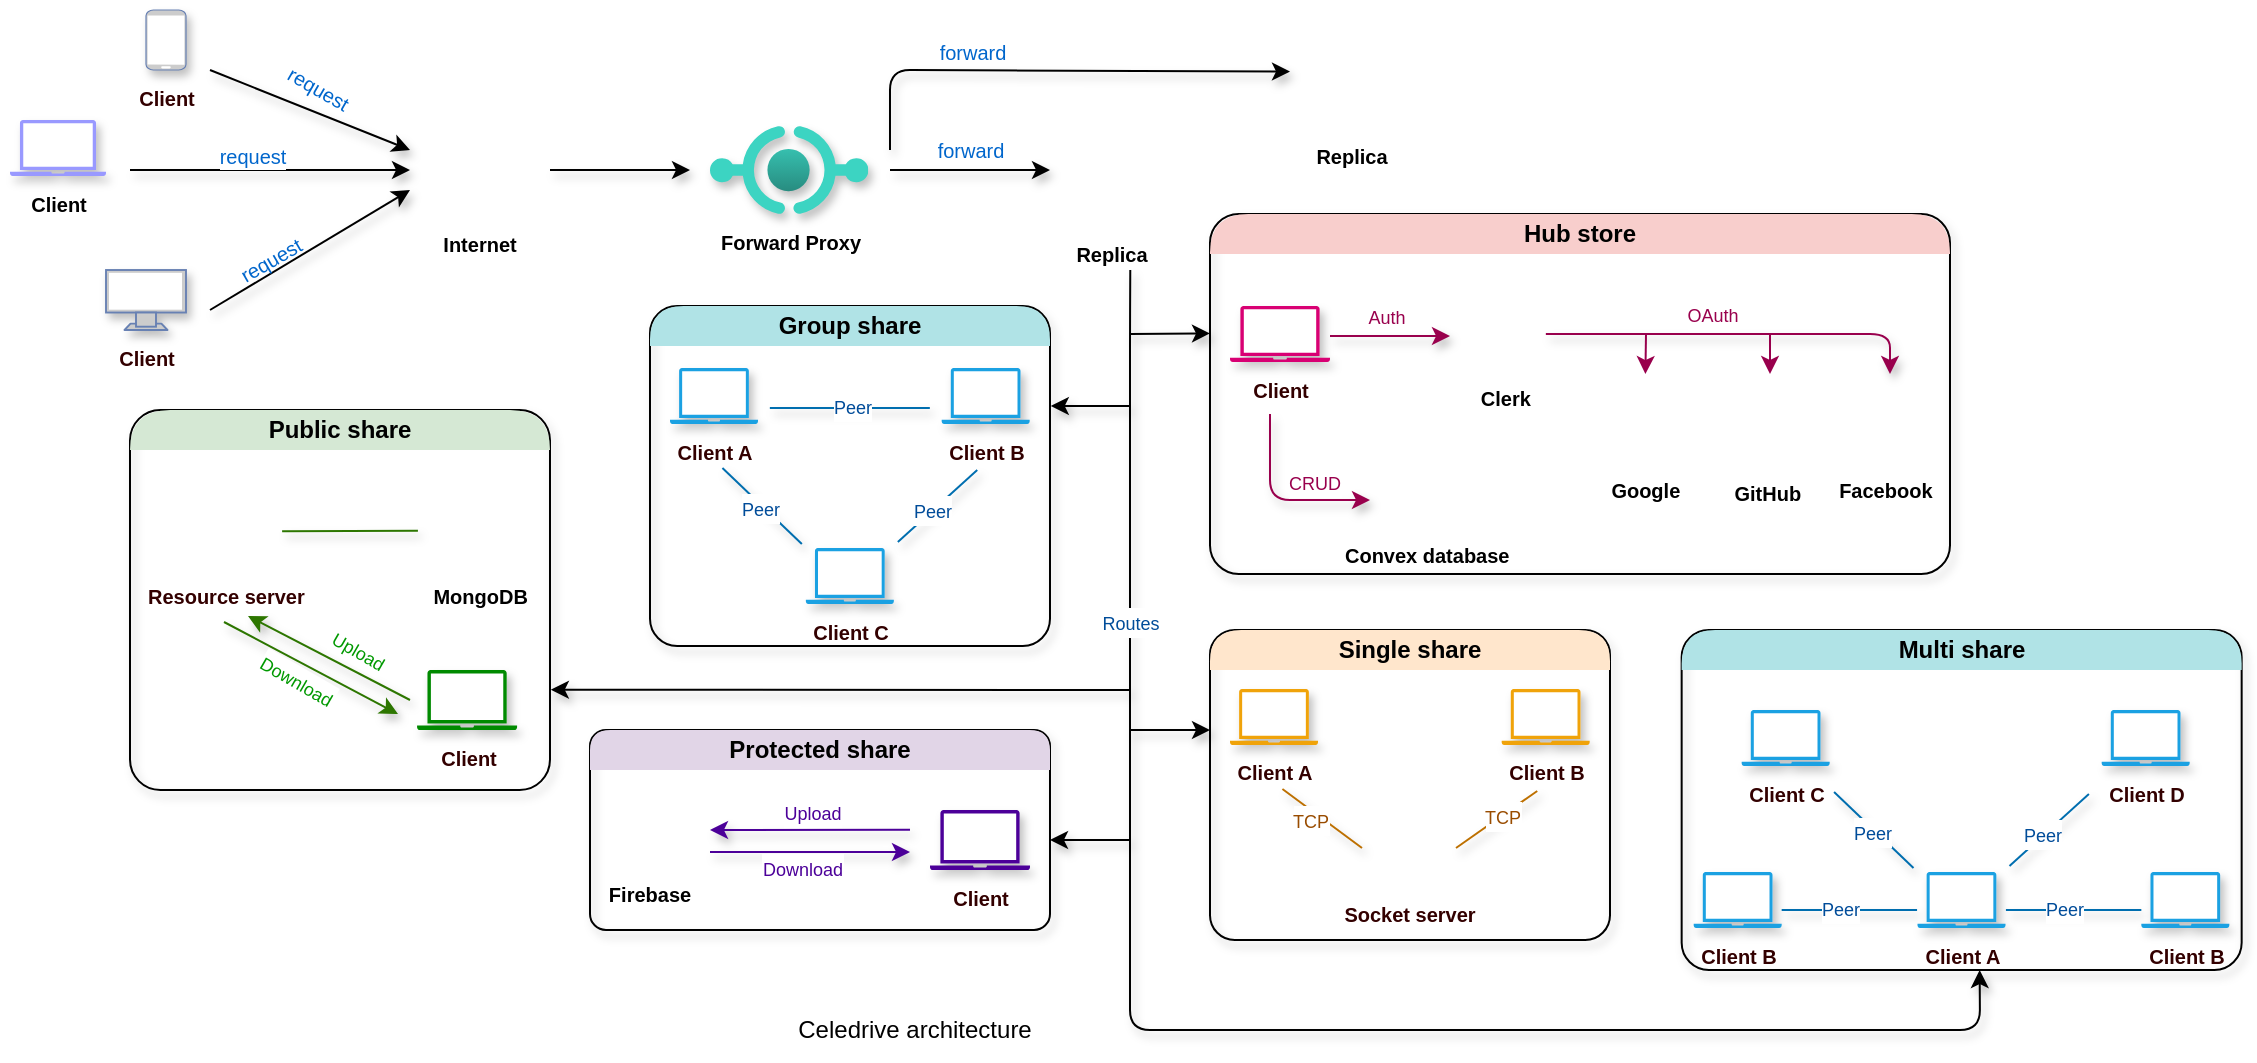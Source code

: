<mxfile version="24.5.2" type="device">
  <diagram name="Page-1" id="r55egGYTYfPF11YwZ8IX">
    <mxGraphModel dx="1426" dy="785" grid="1" gridSize="10" guides="1" tooltips="1" connect="1" arrows="1" fold="1" page="1" pageScale="1" pageWidth="850" pageHeight="1100" math="0" shadow="0">
      <root>
        <mxCell id="0" />
        <mxCell id="1" parent="0" />
        <mxCell id="8J-j7O59oHdIaS3BFxA8-6" value="&lt;font color=&quot;#330000&quot; style=&quot;font-size: 10px;&quot;&gt;&lt;b&gt;Client&lt;/b&gt;&lt;/font&gt;" style="fontColor=#0066CC;verticalAlign=top;verticalLabelPosition=bottom;labelPosition=center;align=center;html=1;outlineConnect=0;fillColor=#CCCCCC;strokeColor=#6881B3;gradientColor=none;gradientDirection=north;strokeWidth=2;shape=mxgraph.networks.monitor;shadow=1;" parent="1" vertex="1">
          <mxGeometry x="88" y="650" width="40" height="30" as="geometry" />
        </mxCell>
        <mxCell id="8J-j7O59oHdIaS3BFxA8-7" value="" style="endArrow=classic;html=1;rounded=0;shadow=1;" parent="1" edge="1">
          <mxGeometry width="50" height="50" relative="1" as="geometry">
            <mxPoint x="100" y="600" as="sourcePoint" />
            <mxPoint x="240" y="600" as="targetPoint" />
          </mxGeometry>
        </mxCell>
        <mxCell id="8J-j7O59oHdIaS3BFxA8-24" value="&lt;font color=&quot;#0066cc&quot; style=&quot;font-size: 10px;&quot;&gt;request&lt;/font&gt;" style="edgeLabel;html=1;align=center;verticalAlign=middle;resizable=0;points=[];" parent="8J-j7O59oHdIaS3BFxA8-7" vertex="1" connectable="0">
          <mxGeometry x="-0.13" y="7" relative="1" as="geometry">
            <mxPoint as="offset" />
          </mxGeometry>
        </mxCell>
        <mxCell id="8J-j7O59oHdIaS3BFxA8-8" value="&lt;font color=&quot;#330000&quot; style=&quot;font-size: 10px;&quot;&gt;&lt;b&gt;Client&lt;/b&gt;&lt;/font&gt;" style="fontColor=#0066CC;verticalAlign=top;verticalLabelPosition=bottom;labelPosition=center;align=center;html=1;outlineConnect=0;fillColor=#CCCCCC;strokeColor=#6881B3;gradientColor=none;gradientDirection=north;strokeWidth=2;shape=mxgraph.networks.mobile;shadow=1;" parent="1" vertex="1">
          <mxGeometry x="108" y="520" width="20" height="30" as="geometry" />
        </mxCell>
        <mxCell id="8J-j7O59oHdIaS3BFxA8-9" value="" style="endArrow=classic;html=1;rounded=0;shadow=1;" parent="1" edge="1">
          <mxGeometry width="50" height="50" relative="1" as="geometry">
            <mxPoint x="140" y="550" as="sourcePoint" />
            <mxPoint x="240" y="590" as="targetPoint" />
          </mxGeometry>
        </mxCell>
        <mxCell id="8J-j7O59oHdIaS3BFxA8-22" value="&lt;font color=&quot;#0066cc&quot; style=&quot;font-size: 10px;&quot;&gt;request&lt;/font&gt;" style="edgeLabel;html=1;align=center;verticalAlign=middle;resizable=0;points=[];rotation=30;" parent="8J-j7O59oHdIaS3BFxA8-9" vertex="1" connectable="0">
          <mxGeometry x="0.018" y="5" relative="1" as="geometry">
            <mxPoint x="1" y="-7" as="offset" />
          </mxGeometry>
        </mxCell>
        <mxCell id="8J-j7O59oHdIaS3BFxA8-10" value="" style="endArrow=classic;html=1;rounded=0;shadow=1;" parent="1" edge="1">
          <mxGeometry width="50" height="50" relative="1" as="geometry">
            <mxPoint x="140" y="670" as="sourcePoint" />
            <mxPoint x="240" y="610" as="targetPoint" />
          </mxGeometry>
        </mxCell>
        <mxCell id="8J-j7O59oHdIaS3BFxA8-13" value="Internet" style="shape=image;verticalLabelPosition=bottom;labelBackgroundColor=default;verticalAlign=top;aspect=fixed;imageAspect=0;image=https://www.pngkey.com/png/full/450-4500237_internet-icon-world-wide-web-logo-png.png;fontSize=10;fontStyle=1;shadow=1;" parent="1" vertex="1">
          <mxGeometry x="250" y="575" width="50" height="50" as="geometry" />
        </mxCell>
        <mxCell id="8J-j7O59oHdIaS3BFxA8-14" value="" style="endArrow=classic;html=1;rounded=0;shadow=1;" parent="1" edge="1">
          <mxGeometry width="50" height="50" relative="1" as="geometry">
            <mxPoint x="480" y="600" as="sourcePoint" />
            <mxPoint x="560" y="600" as="targetPoint" />
          </mxGeometry>
        </mxCell>
        <mxCell id="8J-j7O59oHdIaS3BFxA8-15" value="" style="endArrow=classic;html=1;rounded=1;shadow=1;entryX=0;entryY=1;entryDx=0;entryDy=0;curved=0;" parent="1" edge="1">
          <mxGeometry width="50" height="50" relative="1" as="geometry">
            <mxPoint x="480" y="590" as="sourcePoint" />
            <mxPoint x="680" y="550.76" as="targetPoint" />
            <Array as="points">
              <mxPoint x="480" y="550" />
            </Array>
          </mxGeometry>
        </mxCell>
        <mxCell id="8J-j7O59oHdIaS3BFxA8-18" value="&lt;font color=&quot;#0066cc&quot; style=&quot;font-size: 10px;&quot;&gt;forward&lt;/font&gt;" style="edgeLabel;html=1;align=center;verticalAlign=middle;resizable=0;points=[];rotation=0;" parent="8J-j7O59oHdIaS3BFxA8-15" vertex="1" connectable="0">
          <mxGeometry x="-0.078" y="-8" relative="1" as="geometry">
            <mxPoint x="-30" y="-18" as="offset" />
          </mxGeometry>
        </mxCell>
        <mxCell id="8J-j7O59oHdIaS3BFxA8-16" value="&lt;font color=&quot;#0066cc&quot; style=&quot;font-size: 10px;&quot;&gt;forward&lt;/font&gt;" style="text;html=1;align=center;verticalAlign=middle;resizable=0;points=[];autosize=1;strokeColor=none;fillColor=none;rotation=0;shadow=1;" parent="1" vertex="1">
          <mxGeometry x="490" y="575" width="60" height="30" as="geometry" />
        </mxCell>
        <mxCell id="8J-j7O59oHdIaS3BFxA8-20" value="Replica" style="shape=image;verticalLabelPosition=bottom;labelBackgroundColor=default;verticalAlign=top;aspect=fixed;imageAspect=0;image=https://img.icons8.com/water-color/100/centralized-network.png;fontSize=10;fontStyle=1;shadow=1;" parent="1" vertex="1">
          <mxGeometry x="680" y="519" width="62" height="62" as="geometry" />
        </mxCell>
        <mxCell id="8J-j7O59oHdIaS3BFxA8-23" value="&lt;font color=&quot;#0066cc&quot; style=&quot;font-size: 10px;&quot;&gt;request&lt;/font&gt;" style="text;html=1;align=center;verticalAlign=middle;resizable=0;points=[];autosize=1;strokeColor=none;fillColor=none;rotation=-30;" parent="1" vertex="1">
          <mxGeometry x="140" y="630" width="60" height="30" as="geometry" />
        </mxCell>
        <mxCell id="8J-j7O59oHdIaS3BFxA8-25" value="&lt;font style=&quot;font-size: 10px;&quot;&gt;&lt;b&gt;Forward Proxy&lt;/b&gt;&lt;/font&gt;" style="image;aspect=fixed;html=1;points=[];align=center;fontSize=12;image=img/lib/azure2/other/API_Proxy.svg;clipPath=inset(0% 0% 0% 0%);shadow=1;" parent="1" vertex="1">
          <mxGeometry x="390" y="578" width="79.2" height="44" as="geometry" />
        </mxCell>
        <mxCell id="8J-j7O59oHdIaS3BFxA8-28" value="" style="endArrow=classic;html=1;rounded=0;shadow=1;" parent="1" edge="1">
          <mxGeometry width="50" height="50" relative="1" as="geometry">
            <mxPoint x="310" y="600" as="sourcePoint" />
            <mxPoint x="380" y="600" as="targetPoint" />
          </mxGeometry>
        </mxCell>
        <mxCell id="8J-j7O59oHdIaS3BFxA8-34" value="&lt;b&gt;&lt;font style=&quot;font-size: 10px;&quot;&gt;Client&lt;/font&gt;&lt;/b&gt;" style="sketch=0;pointerEvents=1;shadow=1;dashed=0;html=1;strokeColor=#9673a6;fillColor=#9999FF;labelPosition=center;verticalLabelPosition=bottom;verticalAlign=top;align=center;outlineConnect=0;shape=mxgraph.veeam2.laptop;rounded=1;fontFamily=Helvetica;fontSize=12;" parent="1" vertex="1">
          <mxGeometry x="40" y="575" width="48" height="28.0" as="geometry" />
        </mxCell>
        <mxCell id="8J-j7O59oHdIaS3BFxA8-55" value="Replica" style="shape=image;verticalLabelPosition=bottom;labelBackgroundColor=default;verticalAlign=top;aspect=fixed;imageAspect=0;image=https://img.icons8.com/water-color/100/centralized-network.png;fontSize=10;fontStyle=1;shadow=1;" parent="1" vertex="1">
          <mxGeometry x="560" y="568" width="62" height="62" as="geometry" />
        </mxCell>
        <mxCell id="8J-j7O59oHdIaS3BFxA8-96" value="" style="group;shadow=1;" parent="1" vertex="1" connectable="0">
          <mxGeometry x="100" y="700" width="220" height="210" as="geometry" />
        </mxCell>
        <mxCell id="8J-j7O59oHdIaS3BFxA8-97" value="" style="rounded=1;whiteSpace=wrap;html=1;strokeColor=default;align=center;verticalAlign=middle;fontFamily=Helvetica;fontSize=12;fontColor=default;fillColor=none;arcSize=8;shadow=1;" parent="8J-j7O59oHdIaS3BFxA8-96" vertex="1">
          <mxGeometry y="20" width="210" height="190" as="geometry" />
        </mxCell>
        <mxCell id="8J-j7O59oHdIaS3BFxA8-98" value="Public share" style="swimlane;whiteSpace=wrap;html=1;rounded=1;dashed=1;strokeColor=none;align=center;verticalAlign=middle;fontFamily=Helvetica;fontSize=12;fillColor=#d5e8d4;arcSize=50;startSize=20;shadow=0;" parent="8J-j7O59oHdIaS3BFxA8-96" vertex="1">
          <mxGeometry y="20" width="210" height="40" as="geometry">
            <mxRectangle width="150" height="30" as="alternateBounds" />
          </mxGeometry>
        </mxCell>
        <mxCell id="8J-j7O59oHdIaS3BFxA8-100" value="Resource server" style="shape=image;verticalLabelPosition=bottom;labelBackgroundColor=default;verticalAlign=top;aspect=fixed;imageAspect=0;image=https://cdn.freebiesupply.com/logos/large/2x/nodejs-icon-logo-png-transparent.png;shadow=1;fontStyle=1;fontSize=10;fontColor=#330000;" parent="8J-j7O59oHdIaS3BFxA8-96" vertex="1">
          <mxGeometry x="29.998" y="60.96" width="36.375" height="40.042" as="geometry" />
        </mxCell>
        <mxCell id="8J-j7O59oHdIaS3BFxA8-120" value="MongoDB" style="shape=image;verticalLabelPosition=bottom;labelBackgroundColor=default;verticalAlign=top;aspect=fixed;imageAspect=0;image=https://logicabeans.com/wp-content/uploads/2022/08/MongoDB.png;shadow=1;fontStyle=1;fontSize=10;" parent="8J-j7O59oHdIaS3BFxA8-96" vertex="1">
          <mxGeometry x="157.08" y="60.48" width="36.46" height="40.52" as="geometry" />
        </mxCell>
        <mxCell id="8J-j7O59oHdIaS3BFxA8-102" value="" style="endArrow=none;html=1;rounded=0;fontFamily=Helvetica;fontSize=12;fontColor=default;fillColor=#60a917;strokeColor=#2D7600;shadow=1;startArrow=classic;startFill=1;" parent="8J-j7O59oHdIaS3BFxA8-96" edge="1">
          <mxGeometry width="50" height="50" relative="1" as="geometry">
            <mxPoint x="134" y="172" as="sourcePoint" />
            <mxPoint x="47" y="126" as="targetPoint" />
          </mxGeometry>
        </mxCell>
        <mxCell id="8J-j7O59oHdIaS3BFxA8-103" value="&lt;font color=&quot;#009900&quot; style=&quot;font-size: 9px;&quot;&gt;Download&lt;/font&gt;" style="edgeLabel;html=1;align=center;verticalAlign=middle;resizable=0;points=[];rounded=1;dashed=1;strokeColor=default;fontFamily=Helvetica;fontSize=12;fontColor=default;fillColor=none;rotation=30;" parent="8J-j7O59oHdIaS3BFxA8-102" vertex="1" connectable="0">
          <mxGeometry x="0.123" relative="1" as="geometry">
            <mxPoint x="-2" y="9" as="offset" />
          </mxGeometry>
        </mxCell>
        <mxCell id="8J-j7O59oHdIaS3BFxA8-101" value="&lt;font color=&quot;#330000&quot; style=&quot;font-size: 10px;&quot;&gt;&lt;b&gt;Client&lt;/b&gt;&lt;/font&gt;" style="sketch=0;pointerEvents=1;shadow=1;html=1;strokeColor=#005700;fillColor=#008a00;labelPosition=center;verticalLabelPosition=bottom;verticalAlign=top;align=center;outlineConnect=0;shape=mxgraph.veeam2.laptop;rounded=1;fontFamily=Helvetica;fontSize=12;fontColor=#ffffff;" parent="8J-j7O59oHdIaS3BFxA8-96" vertex="1">
          <mxGeometry x="143.54" y="150" width="50" height="30" as="geometry" />
        </mxCell>
        <mxCell id="8J-j7O59oHdIaS3BFxA8-123" value="" style="endArrow=classic;html=1;rounded=0;fontFamily=Helvetica;fontSize=12;fontColor=default;fillColor=#60a917;strokeColor=#2D7600;shadow=1;endFill=1;" parent="8J-j7O59oHdIaS3BFxA8-96" edge="1">
          <mxGeometry width="50" height="50" relative="1" as="geometry">
            <mxPoint x="140" y="165" as="sourcePoint" />
            <mxPoint x="59" y="123" as="targetPoint" />
          </mxGeometry>
        </mxCell>
        <mxCell id="8J-j7O59oHdIaS3BFxA8-125" value="&lt;font style=&quot;font-size: 9px;&quot; color=&quot;#009900&quot;&gt;Upload&lt;/font&gt;" style="edgeLabel;html=1;align=center;verticalAlign=middle;resizable=0;points=[];rounded=1;dashed=1;strokeColor=default;fontFamily=Helvetica;fontSize=12;fontColor=default;fillColor=none;rotation=30;" parent="8J-j7O59oHdIaS3BFxA8-123" vertex="1" connectable="0">
          <mxGeometry x="0.119" y="-5" relative="1" as="geometry">
            <mxPoint x="17" y="3" as="offset" />
          </mxGeometry>
        </mxCell>
        <mxCell id="8J-j7O59oHdIaS3BFxA8-104" value="" style="endArrow=none;html=1;rounded=0;fontFamily=Helvetica;fontSize=12;fontColor=default;fillColor=#60a917;strokeColor=#2D7600;shadow=1;" parent="8J-j7O59oHdIaS3BFxA8-96" edge="1">
          <mxGeometry width="50" height="50" relative="1" as="geometry">
            <mxPoint x="76.05" y="80.6" as="sourcePoint" />
            <mxPoint x="143.96" y="80.32" as="targetPoint" />
            <Array as="points" />
          </mxGeometry>
        </mxCell>
        <mxCell id="8J-j7O59oHdIaS3BFxA8-87" value="" style="rounded=1;whiteSpace=wrap;html=1;strokeColor=default;align=center;verticalAlign=middle;fontFamily=Helvetica;fontSize=12;fontColor=default;fillColor=none;arcSize=8;shadow=1;" parent="1" vertex="1">
          <mxGeometry x="640" y="622" width="370" height="180" as="geometry" />
        </mxCell>
        <mxCell id="8J-j7O59oHdIaS3BFxA8-88" value="Hub store" style="swimlane;whiteSpace=wrap;html=1;rounded=1;dashed=1;strokeColor=none;align=center;verticalAlign=middle;fontFamily=Helvetica;fontSize=12;fillColor=#f8cecc;arcSize=32;startSize=20;shadow=0;" parent="1" vertex="1">
          <mxGeometry x="640" y="622" width="370" height="40" as="geometry">
            <mxRectangle width="150" height="30" as="alternateBounds" />
          </mxGeometry>
        </mxCell>
        <mxCell id="8J-j7O59oHdIaS3BFxA8-89" value="&lt;font color=&quot;#330000&quot; style=&quot;font-size: 10px;&quot;&gt;&lt;b&gt;Client&lt;/b&gt;&lt;/font&gt;" style="sketch=0;pointerEvents=1;shadow=1;dashed=0;html=1;strokeColor=#A50040;fillColor=#d80073;labelPosition=center;verticalLabelPosition=bottom;verticalAlign=top;align=center;outlineConnect=0;shape=mxgraph.veeam2.laptop;rounded=1;fontFamily=Helvetica;fontSize=12;fontColor=#ffffff;" parent="1" vertex="1">
          <mxGeometry x="650" y="668" width="50" height="28" as="geometry" />
        </mxCell>
        <mxCell id="8J-j7O59oHdIaS3BFxA8-48" value="" style="rounded=1;whiteSpace=wrap;html=1;strokeColor=default;align=center;verticalAlign=middle;fontFamily=Helvetica;fontSize=12;fontColor=default;fillColor=none;arcSize=8;shadow=1;" parent="1" vertex="1">
          <mxGeometry x="360" y="668" width="200" height="170" as="geometry" />
        </mxCell>
        <mxCell id="8J-j7O59oHdIaS3BFxA8-49" value="Group share" style="swimlane;whiteSpace=wrap;html=1;rounded=1;dashed=1;strokeColor=none;align=center;verticalAlign=middle;fontFamily=Helvetica;fontSize=12;fillColor=#b0e3e6;arcSize=28;startSize=20;shadow=0;" parent="1" vertex="1">
          <mxGeometry x="360" y="668" width="200" height="40" as="geometry" />
        </mxCell>
        <mxCell id="8J-j7O59oHdIaS3BFxA8-50" value="&lt;font color=&quot;#330000&quot; style=&quot;font-size: 10px;&quot;&gt;&lt;b&gt;Client A&lt;/b&gt;&lt;/font&gt;" style="sketch=0;pointerEvents=1;shadow=1;dashed=0;html=1;strokeColor=#006EAF;fillColor=#1ba1e2;labelPosition=center;verticalLabelPosition=bottom;verticalAlign=top;align=center;outlineConnect=0;shape=mxgraph.veeam2.laptop;rounded=1;fontFamily=Helvetica;fontSize=12;fontColor=#ffffff;" parent="1" vertex="1">
          <mxGeometry x="370" y="699" width="44" height="28.0" as="geometry" />
        </mxCell>
        <mxCell id="8J-j7O59oHdIaS3BFxA8-52" value="&lt;font color=&quot;#330000&quot; style=&quot;font-size: 10px;&quot;&gt;&lt;b style=&quot;&quot;&gt;Client B&lt;/b&gt;&lt;/font&gt;" style="sketch=0;pointerEvents=1;shadow=1;html=1;strokeColor=#006EAF;fillColor=#1ba1e2;labelPosition=center;verticalLabelPosition=bottom;verticalAlign=top;align=center;outlineConnect=0;shape=mxgraph.veeam2.laptop;rounded=1;fontFamily=Helvetica;fontSize=12;fontColor=#ffffff;" parent="1" vertex="1">
          <mxGeometry x="505.833" y="699" width="44" height="28.0" as="geometry" />
        </mxCell>
        <mxCell id="8J-j7O59oHdIaS3BFxA8-53" value="" style="endArrow=none;html=1;rounded=0;fontFamily=Helvetica;fontSize=12;fontColor=default;fillColor=#1ba1e2;strokeColor=#006EAF;shadow=1;" parent="1" edge="1">
          <mxGeometry width="50" height="50" relative="1" as="geometry">
            <mxPoint x="483.92" y="786" as="sourcePoint" />
            <mxPoint x="523.627" y="750" as="targetPoint" />
          </mxGeometry>
        </mxCell>
        <mxCell id="8J-j7O59oHdIaS3BFxA8-68" value="&lt;font color=&quot;#004c99&quot; style=&quot;font-size: 9px;&quot;&gt;Peer&lt;/font&gt;" style="edgeLabel;html=1;align=center;verticalAlign=middle;resizable=0;points=[];rounded=1;dashed=1;strokeColor=default;fontFamily=Helvetica;fontSize=12;fontColor=default;fillColor=none;" parent="8J-j7O59oHdIaS3BFxA8-53" vertex="1" connectable="0">
          <mxGeometry x="-0.137" y="1" relative="1" as="geometry">
            <mxPoint as="offset" />
          </mxGeometry>
        </mxCell>
        <mxCell id="8J-j7O59oHdIaS3BFxA8-54" value="" style="endArrow=none;html=1;rounded=0;fontFamily=Helvetica;fontSize=12;fontColor=default;fillColor=#1ba1e2;strokeColor=#006EAF;shadow=1;" parent="1" edge="1">
          <mxGeometry width="50" height="50" relative="1" as="geometry">
            <mxPoint x="435.92" y="787" as="sourcePoint" />
            <mxPoint x="396.21" y="749" as="targetPoint" />
          </mxGeometry>
        </mxCell>
        <mxCell id="8J-j7O59oHdIaS3BFxA8-67" value="&lt;font color=&quot;#004c99&quot; style=&quot;font-size: 9px;&quot;&gt;Peer&lt;/font&gt;" style="edgeLabel;html=1;align=center;verticalAlign=middle;resizable=0;points=[];rounded=1;dashed=1;strokeColor=default;fontFamily=Helvetica;fontSize=12;fontColor=default;fillColor=none;" parent="8J-j7O59oHdIaS3BFxA8-54" vertex="1" connectable="0">
          <mxGeometry x="0.023" y="1" relative="1" as="geometry">
            <mxPoint as="offset" />
          </mxGeometry>
        </mxCell>
        <mxCell id="8J-j7O59oHdIaS3BFxA8-61" value="&lt;font color=&quot;#330000&quot; style=&quot;font-size: 10px;&quot;&gt;&lt;b&gt;Client C&lt;/b&gt;&lt;/font&gt;" style="sketch=0;pointerEvents=1;shadow=1;dashed=0;html=1;strokeColor=#006EAF;fillColor=#1ba1e2;labelPosition=center;verticalLabelPosition=bottom;verticalAlign=top;align=center;outlineConnect=0;shape=mxgraph.veeam2.laptop;rounded=1;fontFamily=Helvetica;fontSize=12;fontColor=#ffffff;" parent="1" vertex="1">
          <mxGeometry x="437.92" y="789" width="44" height="28.0" as="geometry" />
        </mxCell>
        <mxCell id="8J-j7O59oHdIaS3BFxA8-62" value="" style="endArrow=none;html=1;rounded=0;fontFamily=Helvetica;fontSize=12;fontColor=default;fillColor=#1ba1e2;strokeColor=#006EAF;shadow=1;" parent="1" edge="1">
          <mxGeometry width="50" height="50" relative="1" as="geometry">
            <mxPoint x="499.92" y="719" as="sourcePoint" />
            <mxPoint x="419.92" y="719" as="targetPoint" />
          </mxGeometry>
        </mxCell>
        <mxCell id="8J-j7O59oHdIaS3BFxA8-69" value="" style="edgeLabel;html=1;align=center;verticalAlign=middle;resizable=0;points=[];rounded=1;dashed=1;strokeColor=default;fontFamily=Helvetica;fontSize=12;fontColor=default;fillColor=none;" parent="8J-j7O59oHdIaS3BFxA8-62" vertex="1" connectable="0">
          <mxGeometry x="-0.011" y="-1" relative="1" as="geometry">
            <mxPoint as="offset" />
          </mxGeometry>
        </mxCell>
        <mxCell id="8J-j7O59oHdIaS3BFxA8-70" value="&lt;font color=&quot;#004c99&quot; style=&quot;font-size: 9px;&quot;&gt;Peer&lt;/font&gt;" style="edgeLabel;html=1;align=center;verticalAlign=middle;resizable=0;points=[];rounded=1;dashed=1;strokeColor=default;fontFamily=Helvetica;fontSize=12;fontColor=default;fillColor=none;" parent="8J-j7O59oHdIaS3BFxA8-62" vertex="1" connectable="0">
          <mxGeometry x="-0.063" y="-1" relative="1" as="geometry">
            <mxPoint x="-2" as="offset" />
          </mxGeometry>
        </mxCell>
        <mxCell id="8J-j7O59oHdIaS3BFxA8-165" value="" style="edgeLabel;html=1;align=center;verticalAlign=middle;resizable=0;points=[];rounded=1;dashed=1;strokeColor=default;fontFamily=Helvetica;fontSize=12;fontColor=default;fillColor=none;" parent="8J-j7O59oHdIaS3BFxA8-62" vertex="1" connectable="0">
          <mxGeometry x="0.055" y="-1" relative="1" as="geometry">
            <mxPoint as="offset" />
          </mxGeometry>
        </mxCell>
        <mxCell id="8J-j7O59oHdIaS3BFxA8-139" value="" style="endArrow=classic;html=1;rounded=1;fontFamily=Helvetica;fontSize=12;fontColor=default;curved=0;shadow=1;entryX=0.5;entryY=1;entryDx=0;entryDy=0;" parent="1" edge="1">
          <mxGeometry width="50" height="50" relative="1" as="geometry">
            <mxPoint x="600.14" y="650" as="sourcePoint" />
            <mxPoint x="1024.83" y="1000" as="targetPoint" />
            <Array as="points">
              <mxPoint x="600" y="680" />
              <mxPoint x="600" y="1030" />
              <mxPoint x="1025" y="1030" />
            </Array>
          </mxGeometry>
        </mxCell>
        <mxCell id="8J-j7O59oHdIaS3BFxA8-142" value="&lt;font color=&quot;#004c99&quot; style=&quot;font-size: 9px;&quot;&gt;Routes&lt;/font&gt;" style="edgeLabel;html=1;align=center;verticalAlign=middle;resizable=0;points=[];rounded=1;dashed=1;strokeColor=default;fontFamily=Helvetica;fontSize=12;fontColor=default;fillColor=none;" parent="8J-j7O59oHdIaS3BFxA8-139" vertex="1" connectable="0">
          <mxGeometry x="-0.202" y="-5" relative="1" as="geometry">
            <mxPoint x="5" y="-157" as="offset" />
          </mxGeometry>
        </mxCell>
        <mxCell id="8J-j7O59oHdIaS3BFxA8-127" value="" style="rounded=1;whiteSpace=wrap;html=1;strokeColor=default;align=center;verticalAlign=middle;fontFamily=Helvetica;fontSize=12;fontColor=default;fillColor=none;arcSize=8;shadow=1;" parent="1" vertex="1">
          <mxGeometry x="330" y="880" width="230" height="100" as="geometry" />
        </mxCell>
        <mxCell id="8J-j7O59oHdIaS3BFxA8-128" value="Protected share" style="swimlane;whiteSpace=wrap;html=1;rounded=1;dashed=1;strokeColor=none;align=center;verticalAlign=middle;fontFamily=Helvetica;fontSize=12;fillColor=#e1d5e7;arcSize=17;startSize=20;shadow=0;" parent="1" vertex="1">
          <mxGeometry x="330" y="880" width="230" height="40" as="geometry">
            <mxRectangle width="150" height="30" as="alternateBounds" />
          </mxGeometry>
        </mxCell>
        <mxCell id="8J-j7O59oHdIaS3BFxA8-131" value="" style="endArrow=classic;html=1;rounded=0;fontFamily=Helvetica;fontSize=12;fontColor=default;fillColor=#60a917;strokeColor=#4C0099;shadow=1;startArrow=none;startFill=0;endFill=1;" parent="1" edge="1">
          <mxGeometry width="50" height="50" relative="1" as="geometry">
            <mxPoint x="490" y="929.82" as="sourcePoint" />
            <mxPoint x="390" y="930" as="targetPoint" />
          </mxGeometry>
        </mxCell>
        <mxCell id="8J-j7O59oHdIaS3BFxA8-132" value="&lt;font color=&quot;#4c0099&quot; style=&quot;font-size: 9px;&quot;&gt;Upload&lt;/font&gt;" style="edgeLabel;html=1;align=center;verticalAlign=middle;resizable=0;points=[];rounded=1;dashed=1;strokeColor=default;fontFamily=Helvetica;fontSize=12;fontColor=default;fillColor=none;rotation=0;" parent="8J-j7O59oHdIaS3BFxA8-131" vertex="1" connectable="0">
          <mxGeometry x="0.123" relative="1" as="geometry">
            <mxPoint x="7" y="-9" as="offset" />
          </mxGeometry>
        </mxCell>
        <mxCell id="8J-j7O59oHdIaS3BFxA8-134" value="" style="endArrow=none;html=1;rounded=0;fontFamily=Helvetica;fontSize=12;fontColor=default;fillColor=#60a917;strokeColor=#4C0099;shadow=1;endFill=0;startArrow=classic;startFill=1;" parent="1" edge="1">
          <mxGeometry width="50" height="50" relative="1" as="geometry">
            <mxPoint x="490" y="941" as="sourcePoint" />
            <mxPoint x="390" y="941" as="targetPoint" />
          </mxGeometry>
        </mxCell>
        <mxCell id="8J-j7O59oHdIaS3BFxA8-135" value="&lt;font color=&quot;#4c0099&quot; style=&quot;font-size: 9px;&quot;&gt;Download&lt;/font&gt;" style="edgeLabel;html=1;align=center;verticalAlign=middle;resizable=0;points=[];rounded=1;dashed=1;strokeColor=default;fontFamily=Helvetica;fontSize=12;fontColor=default;fillColor=none;rotation=0;" parent="8J-j7O59oHdIaS3BFxA8-134" vertex="1" connectable="0">
          <mxGeometry x="0.119" y="-5" relative="1" as="geometry">
            <mxPoint x="2" y="13" as="offset" />
          </mxGeometry>
        </mxCell>
        <mxCell id="8J-j7O59oHdIaS3BFxA8-138" value="Firebase" style="shape=image;verticalLabelPosition=bottom;labelBackgroundColor=default;verticalAlign=top;aspect=fixed;imageAspect=0;image=https://assets-global.website-files.com/631ec5866e474e5b101f6a41/6596996b5c4dca1a76a21e8a_Firebase.png;fontStyle=1;fontSize=10;shadow=1;" parent="1" vertex="1">
          <mxGeometry x="340" y="910" width="40" height="40" as="geometry" />
        </mxCell>
        <mxCell id="8J-j7O59oHdIaS3BFxA8-130" value="&lt;font color=&quot;#330000&quot; style=&quot;font-size: 10px;&quot;&gt;&lt;b&gt;Client&lt;/b&gt;&lt;/font&gt;" style="sketch=0;pointerEvents=1;shadow=1;html=1;strokeColor=none;fillColor=#4C0099;labelPosition=center;verticalLabelPosition=bottom;verticalAlign=top;align=center;outlineConnect=0;shape=mxgraph.veeam2.laptop;rounded=1;fontFamily=Helvetica;fontSize=12;fontColor=#ffffff;" parent="1" vertex="1">
          <mxGeometry x="500" y="920" width="50" height="30" as="geometry" />
        </mxCell>
        <mxCell id="8J-j7O59oHdIaS3BFxA8-141" value="" style="endArrow=classic;html=1;rounded=0;fontFamily=Helvetica;fontSize=12;fontColor=default;shadow=1;entryX=1.002;entryY=0.736;entryDx=0;entryDy=0;entryPerimeter=0;" parent="1" target="8J-j7O59oHdIaS3BFxA8-97" edge="1">
          <mxGeometry width="50" height="50" relative="1" as="geometry">
            <mxPoint x="600" y="860" as="sourcePoint" />
            <mxPoint x="279" y="860" as="targetPoint" />
          </mxGeometry>
        </mxCell>
        <mxCell id="8J-j7O59oHdIaS3BFxA8-33" value="" style="rounded=1;whiteSpace=wrap;html=1;strokeColor=default;align=center;verticalAlign=middle;fontFamily=Helvetica;fontSize=12;fontColor=default;fillColor=none;arcSize=8;shadow=1;" parent="1" vertex="1">
          <mxGeometry x="640" y="830" width="200" height="155" as="geometry" />
        </mxCell>
        <mxCell id="8J-j7O59oHdIaS3BFxA8-43" value="Single share" style="swimlane;whiteSpace=wrap;html=1;rounded=1;dashed=1;strokeColor=none;align=center;verticalAlign=middle;fontFamily=Helvetica;fontSize=12;fillColor=#ffe6cc;arcSize=26;startSize=20;shadow=0;" parent="1" vertex="1">
          <mxGeometry x="640" y="830" width="200" height="40" as="geometry">
            <mxRectangle width="150" height="30" as="alternateBounds" />
          </mxGeometry>
        </mxCell>
        <mxCell id="8J-j7O59oHdIaS3BFxA8-40" value="&lt;font color=&quot;#330000&quot; style=&quot;font-size: 10px;&quot;&gt;&lt;b&gt;Client A&lt;/b&gt;&lt;/font&gt;" style="sketch=0;pointerEvents=1;shadow=1;dashed=0;html=1;strokeColor=#BD7000;fillColor=#f0a30a;labelPosition=center;verticalLabelPosition=bottom;verticalAlign=top;align=center;outlineConnect=0;shape=mxgraph.veeam2.laptop;rounded=1;fontFamily=Helvetica;fontSize=12;fontColor=#000000;" parent="1" vertex="1">
          <mxGeometry x="650" y="859.48" width="44" height="28.0" as="geometry" />
        </mxCell>
        <mxCell id="8J-j7O59oHdIaS3BFxA8-42" value="Socket server" style="shape=image;verticalLabelPosition=bottom;labelBackgroundColor=default;verticalAlign=top;aspect=fixed;imageAspect=0;image=https://cdn.freebiesupply.com/logos/large/2x/nodejs-icon-logo-png-transparent.png;shadow=1;fontStyle=1;fontSize=10;fontColor=#330000;imageBackground=none;" parent="1" vertex="1">
          <mxGeometry x="721.808" y="920" width="36.375" height="40.042" as="geometry" />
        </mxCell>
        <mxCell id="8J-j7O59oHdIaS3BFxA8-39" value="&lt;font color=&quot;#330000&quot; style=&quot;font-size: 10px;&quot;&gt;&lt;b&gt;Client B&lt;/b&gt;&lt;/font&gt;" style="sketch=0;pointerEvents=1;shadow=1;html=1;strokeColor=#BD7000;fillColor=#f0a30a;labelPosition=center;verticalLabelPosition=bottom;verticalAlign=top;align=center;outlineConnect=0;shape=mxgraph.veeam2.laptop;rounded=1;fontFamily=Helvetica;fontSize=12;fontColor=#000000;" parent="1" vertex="1">
          <mxGeometry x="785.833" y="859.48" width="44" height="28.0" as="geometry" />
        </mxCell>
        <mxCell id="8J-j7O59oHdIaS3BFxA8-45" value="" style="endArrow=none;html=1;rounded=0;fontFamily=Helvetica;fontSize=12;fontColor=default;fillColor=#f0a30a;strokeColor=#BD7000;shadow=1;" parent="1" edge="1">
          <mxGeometry width="50" height="50" relative="1" as="geometry">
            <mxPoint x="763" y="939" as="sourcePoint" />
            <mxPoint x="803.627" y="910.48" as="targetPoint" />
          </mxGeometry>
        </mxCell>
        <mxCell id="8J-j7O59oHdIaS3BFxA8-63" value="&lt;font color=&quot;#994c00&quot; style=&quot;font-size: 9px;&quot;&gt;TCP&lt;/font&gt;" style="edgeLabel;html=1;align=center;verticalAlign=middle;resizable=0;points=[];rounded=1;dashed=1;strokeColor=default;fontFamily=Helvetica;fontSize=12;fontColor=default;fillColor=none;" parent="8J-j7O59oHdIaS3BFxA8-45" vertex="1" connectable="0">
          <mxGeometry x="0.123" relative="1" as="geometry">
            <mxPoint as="offset" />
          </mxGeometry>
        </mxCell>
        <mxCell id="8J-j7O59oHdIaS3BFxA8-46" value="" style="endArrow=none;html=1;rounded=0;fontFamily=Helvetica;fontSize=12;fontColor=default;fillColor=#f0a30a;strokeColor=#BD7000;shadow=1;" parent="1" edge="1">
          <mxGeometry width="50" height="50" relative="1" as="geometry">
            <mxPoint x="716" y="939" as="sourcePoint" />
            <mxPoint x="676.21" y="909.48" as="targetPoint" />
          </mxGeometry>
        </mxCell>
        <mxCell id="8J-j7O59oHdIaS3BFxA8-66" value="&lt;font color=&quot;#994c00&quot; style=&quot;font-size: 9px;&quot;&gt;TCP&lt;/font&gt;" style="edgeLabel;html=1;align=center;verticalAlign=middle;resizable=0;points=[];rounded=1;dashed=1;strokeColor=default;fontFamily=Helvetica;fontSize=12;fontColor=default;fillColor=none;" parent="8J-j7O59oHdIaS3BFxA8-46" vertex="1" connectable="0">
          <mxGeometry x="-0.115" y="-1" relative="1" as="geometry">
            <mxPoint x="-9" as="offset" />
          </mxGeometry>
        </mxCell>
        <mxCell id="8J-j7O59oHdIaS3BFxA8-144" value="Convex database" style="shape=image;verticalLabelPosition=bottom;labelBackgroundColor=default;verticalAlign=top;aspect=fixed;imageAspect=0;image=https://cdn.sanity.io/images/o0o2tn5x/production/285d09c87a0afb46b81044a49932f14539eb4778-400x400.png;fontStyle=1;fontSize=10;shadow=1;" parent="1" vertex="1">
          <mxGeometry x="729.32" y="742" width="38.6" height="38.6" as="geometry" />
        </mxCell>
        <mxCell id="8J-j7O59oHdIaS3BFxA8-149" value="" style="endArrow=classic;html=1;rounded=1;fontFamily=Helvetica;fontSize=12;fontColor=default;strokeColor=#99004D;curved=0;shadow=1;" parent="1" edge="1">
          <mxGeometry width="50" height="50" relative="1" as="geometry">
            <mxPoint x="700" y="683" as="sourcePoint" />
            <mxPoint x="760" y="683" as="targetPoint" />
            <Array as="points">
              <mxPoint x="700.11" y="683" />
            </Array>
          </mxGeometry>
        </mxCell>
        <mxCell id="8J-j7O59oHdIaS3BFxA8-150" value="&lt;font color=&quot;#99004d&quot; style=&quot;font-size: 9px;&quot;&gt;Auth&lt;/font&gt;" style="edgeLabel;html=1;align=center;verticalAlign=middle;resizable=0;points=[];rounded=1;dashed=1;strokeColor=default;fontFamily=Helvetica;fontSize=12;fontColor=default;fillColor=none;" parent="8J-j7O59oHdIaS3BFxA8-149" vertex="1" connectable="0">
          <mxGeometry x="-0.263" relative="1" as="geometry">
            <mxPoint x="6" y="-10" as="offset" />
          </mxGeometry>
        </mxCell>
        <mxCell id="8J-j7O59oHdIaS3BFxA8-151" value="Clerk" style="shape=image;verticalLabelPosition=bottom;labelBackgroundColor=default;verticalAlign=top;aspect=fixed;imageAspect=0;image=https://cdn.sanity.io/images/o0o2tn5x/production/2399b991025c365aafaa6fca85d91deac801e654-1046x1046.png;shadow=1;fontStyle=1;fontSize=10;" parent="1" vertex="1">
          <mxGeometry x="767.92" y="662" width="40" height="40" as="geometry" />
        </mxCell>
        <mxCell id="8J-j7O59oHdIaS3BFxA8-152" value="" style="endArrow=classic;html=1;rounded=1;fontFamily=Helvetica;fontSize=12;fontColor=default;strokeColor=#99004D;curved=0;shadow=1;" parent="1" edge="1">
          <mxGeometry width="50" height="50" relative="1" as="geometry">
            <mxPoint x="670" y="722" as="sourcePoint" />
            <mxPoint x="720" y="765" as="targetPoint" />
            <Array as="points">
              <mxPoint x="670" y="765" />
            </Array>
          </mxGeometry>
        </mxCell>
        <mxCell id="8J-j7O59oHdIaS3BFxA8-153" value="&lt;font color=&quot;#99004d&quot; style=&quot;font-size: 9px;&quot;&gt;CRUD&lt;/font&gt;" style="edgeLabel;html=1;align=center;verticalAlign=middle;resizable=0;points=[];rounded=1;dashed=1;strokeColor=default;fontFamily=Helvetica;fontSize=12;fontColor=default;fillColor=none;" parent="8J-j7O59oHdIaS3BFxA8-152" vertex="1" connectable="0">
          <mxGeometry x="0.393" y="-1" relative="1" as="geometry">
            <mxPoint y="-10" as="offset" />
          </mxGeometry>
        </mxCell>
        <mxCell id="8J-j7O59oHdIaS3BFxA8-154" value="" style="endArrow=classic;html=1;rounded=1;fontFamily=Helvetica;fontSize=12;fontColor=default;curved=0;strokeColor=#99004D;shadow=1;" parent="1" edge="1">
          <mxGeometry width="50" height="50" relative="1" as="geometry">
            <mxPoint x="807.92" y="682" as="sourcePoint" />
            <mxPoint x="980" y="702" as="targetPoint" />
            <Array as="points">
              <mxPoint x="980" y="682" />
            </Array>
          </mxGeometry>
        </mxCell>
        <mxCell id="8J-j7O59oHdIaS3BFxA8-155" value="&lt;font color=&quot;#99004d&quot; style=&quot;font-size: 9px;&quot;&gt;OAuth&lt;/font&gt;" style="edgeLabel;html=1;align=center;verticalAlign=middle;resizable=0;points=[];rounded=1;dashed=1;strokeColor=default;fontFamily=Helvetica;fontSize=12;fontColor=default;fillColor=none;" parent="8J-j7O59oHdIaS3BFxA8-154" vertex="1" connectable="0">
          <mxGeometry x="-0.174" relative="1" as="geometry">
            <mxPoint x="3" y="-10" as="offset" />
          </mxGeometry>
        </mxCell>
        <mxCell id="8J-j7O59oHdIaS3BFxA8-156" value="GitHub" style="shape=image;verticalLabelPosition=bottom;labelBackgroundColor=default;verticalAlign=top;aspect=fixed;imageAspect=0;image=https://pngimg.com/uploads/github/github_PNG40.png;clipPath=inset(5.33% 11.33% 13.33% 5.67%);shadow=1;fontSize=10;fontStyle=1" parent="1" vertex="1">
          <mxGeometry x="900" y="712.21" width="37.84" height="37.08" as="geometry" />
        </mxCell>
        <mxCell id="8J-j7O59oHdIaS3BFxA8-157" value="Google" style="shape=image;verticalLabelPosition=bottom;labelBackgroundColor=default;verticalAlign=top;aspect=fixed;imageAspect=0;image=https://static-00.iconduck.com/assets.00/google-icon-2048x2048-czn3g8x8.png;shadow=1;fontStyle=1;fontSize=10;" parent="1" vertex="1">
          <mxGeometry x="840" y="712" width="35.83" height="35.83" as="geometry" />
        </mxCell>
        <mxCell id="8J-j7O59oHdIaS3BFxA8-158" value="Facebook" style="shape=image;verticalLabelPosition=bottom;labelBackgroundColor=default;verticalAlign=top;aspect=fixed;imageAspect=0;image=https://1.bp.blogspot.com/-S8HTBQqmfcs/XN0ACIRD9PI/AAAAAAAAAlo/FLhccuLdMfIFLhocRjWqsr9cVGdTN_8sgCPcBGAYYCw/s1600/f_logo_RGB-Blue_1024.png;shadow=1;fontStyle=1;fontSize=10;" parent="1" vertex="1">
          <mxGeometry x="960" y="712" width="35.83" height="35.83" as="geometry" />
        </mxCell>
        <mxCell id="8J-j7O59oHdIaS3BFxA8-159" value="" style="endArrow=classic;html=1;rounded=0;fontFamily=Helvetica;fontSize=12;fontColor=default;strokeColor=#99004D;" parent="1" edge="1">
          <mxGeometry width="50" height="50" relative="1" as="geometry">
            <mxPoint x="920" y="682" as="sourcePoint" />
            <mxPoint x="920" y="702" as="targetPoint" />
          </mxGeometry>
        </mxCell>
        <mxCell id="8J-j7O59oHdIaS3BFxA8-160" value="" style="endArrow=classic;html=1;rounded=0;fontFamily=Helvetica;fontSize=12;fontColor=default;strokeColor=#99004D;" parent="1" edge="1">
          <mxGeometry width="50" height="50" relative="1" as="geometry">
            <mxPoint x="858" y="682" as="sourcePoint" />
            <mxPoint x="857.71" y="702" as="targetPoint" />
          </mxGeometry>
        </mxCell>
        <mxCell id="8J-j7O59oHdIaS3BFxA8-143" value="" style="endArrow=classic;html=1;rounded=0;fontFamily=Helvetica;fontSize=12;fontColor=default;shadow=1;entryX=1.002;entryY=0.294;entryDx=0;entryDy=0;entryPerimeter=0;" parent="1" target="8J-j7O59oHdIaS3BFxA8-48" edge="1">
          <mxGeometry width="50" height="50" relative="1" as="geometry">
            <mxPoint x="600" y="718" as="sourcePoint" />
            <mxPoint x="520" y="710" as="targetPoint" />
          </mxGeometry>
        </mxCell>
        <mxCell id="8J-j7O59oHdIaS3BFxA8-162" value="" style="endArrow=classic;html=1;rounded=0;fontFamily=Helvetica;fontSize=12;fontColor=default;shadow=1;" parent="1" edge="1">
          <mxGeometry width="50" height="50" relative="1" as="geometry">
            <mxPoint x="600" y="880" as="sourcePoint" />
            <mxPoint x="640" y="880" as="targetPoint" />
          </mxGeometry>
        </mxCell>
        <mxCell id="8J-j7O59oHdIaS3BFxA8-163" value="" style="endArrow=classic;html=1;rounded=0;fontFamily=Helvetica;fontSize=12;fontColor=default;shadow=1;" parent="1" edge="1">
          <mxGeometry width="50" height="50" relative="1" as="geometry">
            <mxPoint x="600" y="682" as="sourcePoint" />
            <mxPoint x="640" y="681.7" as="targetPoint" />
          </mxGeometry>
        </mxCell>
        <mxCell id="8J-j7O59oHdIaS3BFxA8-164" value="Celedrive architecture" style="text;html=1;align=center;verticalAlign=middle;whiteSpace=wrap;rounded=0;fontFamily=Helvetica;fontSize=12;fontColor=default;" parent="1" vertex="1">
          <mxGeometry x="400" y="1020" width="185" height="20" as="geometry" />
        </mxCell>
        <mxCell id="telqNoBoOGxRs4lCMXB8-1" value="" style="rounded=1;whiteSpace=wrap;html=1;strokeColor=default;align=center;verticalAlign=middle;fontFamily=Helvetica;fontSize=12;fontColor=default;fillColor=none;arcSize=8;shadow=1;" parent="1" vertex="1">
          <mxGeometry x="875.83" y="830" width="280" height="170" as="geometry" />
        </mxCell>
        <mxCell id="telqNoBoOGxRs4lCMXB8-2" value="Multi share" style="swimlane;whiteSpace=wrap;html=1;rounded=1;dashed=1;strokeColor=none;align=center;verticalAlign=middle;fontFamily=Helvetica;fontSize=12;fillColor=#b0e3e6;arcSize=28;startSize=20;shadow=0;" parent="1" vertex="1">
          <mxGeometry x="875.83" y="830" width="280" height="40" as="geometry" />
        </mxCell>
        <mxCell id="telqNoBoOGxRs4lCMXB8-3" value="&lt;font color=&quot;#330000&quot; style=&quot;font-size: 10px;&quot;&gt;&lt;b&gt;Client C&lt;/b&gt;&lt;/font&gt;" style="sketch=0;pointerEvents=1;shadow=1;dashed=0;html=1;strokeColor=#006EAF;fillColor=#1ba1e2;labelPosition=center;verticalLabelPosition=bottom;verticalAlign=top;align=center;outlineConnect=0;shape=mxgraph.veeam2.laptop;rounded=1;fontFamily=Helvetica;fontSize=12;fontColor=#ffffff;" parent="1" vertex="1">
          <mxGeometry x="905.83" y="870" width="44" height="28.0" as="geometry" />
        </mxCell>
        <mxCell id="telqNoBoOGxRs4lCMXB8-4" value="&lt;font color=&quot;#330000&quot; style=&quot;font-size: 10px;&quot;&gt;&lt;b style=&quot;&quot;&gt;Client D&lt;/b&gt;&lt;/font&gt;" style="sketch=0;pointerEvents=1;shadow=1;html=1;strokeColor=#006EAF;fillColor=#1ba1e2;labelPosition=center;verticalLabelPosition=bottom;verticalAlign=top;align=center;outlineConnect=0;shape=mxgraph.veeam2.laptop;rounded=1;fontFamily=Helvetica;fontSize=12;fontColor=#ffffff;" parent="1" vertex="1">
          <mxGeometry x="1085.833" y="870" width="44" height="28.0" as="geometry" />
        </mxCell>
        <mxCell id="telqNoBoOGxRs4lCMXB8-5" value="" style="endArrow=none;html=1;rounded=0;fontFamily=Helvetica;fontSize=12;fontColor=default;fillColor=#1ba1e2;strokeColor=#006EAF;shadow=1;" parent="1" edge="1">
          <mxGeometry width="50" height="50" relative="1" as="geometry">
            <mxPoint x="1039.75" y="948" as="sourcePoint" />
            <mxPoint x="1079.457" y="912" as="targetPoint" />
          </mxGeometry>
        </mxCell>
        <mxCell id="telqNoBoOGxRs4lCMXB8-6" value="&lt;font color=&quot;#004c99&quot; style=&quot;font-size: 9px;&quot;&gt;Peer&lt;/font&gt;" style="edgeLabel;html=1;align=center;verticalAlign=middle;resizable=0;points=[];rounded=1;dashed=1;strokeColor=default;fontFamily=Helvetica;fontSize=12;fontColor=default;fillColor=none;" parent="telqNoBoOGxRs4lCMXB8-5" vertex="1" connectable="0">
          <mxGeometry x="-0.137" y="1" relative="1" as="geometry">
            <mxPoint as="offset" />
          </mxGeometry>
        </mxCell>
        <mxCell id="telqNoBoOGxRs4lCMXB8-7" value="" style="endArrow=none;html=1;rounded=0;fontFamily=Helvetica;fontSize=12;fontColor=default;fillColor=#1ba1e2;strokeColor=#006EAF;shadow=1;" parent="1" edge="1">
          <mxGeometry width="50" height="50" relative="1" as="geometry">
            <mxPoint x="991.75" y="949" as="sourcePoint" />
            <mxPoint x="952.04" y="911" as="targetPoint" />
          </mxGeometry>
        </mxCell>
        <mxCell id="telqNoBoOGxRs4lCMXB8-8" value="&lt;font color=&quot;#004c99&quot; style=&quot;font-size: 9px;&quot;&gt;Peer&lt;/font&gt;" style="edgeLabel;html=1;align=center;verticalAlign=middle;resizable=0;points=[];rounded=1;dashed=1;strokeColor=default;fontFamily=Helvetica;fontSize=12;fontColor=default;fillColor=none;" parent="telqNoBoOGxRs4lCMXB8-7" vertex="1" connectable="0">
          <mxGeometry x="0.023" y="1" relative="1" as="geometry">
            <mxPoint as="offset" />
          </mxGeometry>
        </mxCell>
        <mxCell id="telqNoBoOGxRs4lCMXB8-9" value="&lt;font color=&quot;#330000&quot; style=&quot;font-size: 10px;&quot;&gt;&lt;b&gt;Client A&lt;/b&gt;&lt;/font&gt;" style="sketch=0;pointerEvents=1;shadow=1;dashed=0;html=1;strokeColor=#006EAF;fillColor=#1ba1e2;labelPosition=center;verticalLabelPosition=bottom;verticalAlign=top;align=center;outlineConnect=0;shape=mxgraph.veeam2.laptop;rounded=1;fontFamily=Helvetica;fontSize=12;fontColor=#ffffff;" parent="1" vertex="1">
          <mxGeometry x="993.75" y="951" width="44" height="28.0" as="geometry" />
        </mxCell>
        <mxCell id="telqNoBoOGxRs4lCMXB8-15" value="&lt;font color=&quot;#330000&quot; style=&quot;font-size: 10px;&quot;&gt;&lt;b style=&quot;&quot;&gt;Client B&lt;/b&gt;&lt;/font&gt;" style="sketch=0;pointerEvents=1;shadow=1;html=1;strokeColor=#006EAF;fillColor=#1ba1e2;labelPosition=center;verticalLabelPosition=bottom;verticalAlign=top;align=center;outlineConnect=0;shape=mxgraph.veeam2.laptop;rounded=1;fontFamily=Helvetica;fontSize=12;fontColor=#ffffff;" parent="1" vertex="1">
          <mxGeometry x="881.833" y="951" width="44" height="28.0" as="geometry" />
        </mxCell>
        <mxCell id="telqNoBoOGxRs4lCMXB8-16" value="" style="endArrow=none;html=1;rounded=0;fontFamily=Helvetica;fontSize=12;fontColor=default;fillColor=#1ba1e2;strokeColor=#006EAF;shadow=1;" parent="1" edge="1">
          <mxGeometry width="50" height="50" relative="1" as="geometry">
            <mxPoint x="925.83" y="970" as="sourcePoint" />
            <mxPoint x="993.537" y="970" as="targetPoint" />
          </mxGeometry>
        </mxCell>
        <mxCell id="telqNoBoOGxRs4lCMXB8-17" value="&lt;font color=&quot;#004c99&quot; style=&quot;font-size: 9px;&quot;&gt;Peer&lt;/font&gt;" style="edgeLabel;html=1;align=center;verticalAlign=middle;resizable=0;points=[];rounded=1;dashed=1;strokeColor=default;fontFamily=Helvetica;fontSize=12;fontColor=default;fillColor=none;" parent="telqNoBoOGxRs4lCMXB8-16" vertex="1" connectable="0">
          <mxGeometry x="-0.137" y="1" relative="1" as="geometry">
            <mxPoint as="offset" />
          </mxGeometry>
        </mxCell>
        <mxCell id="telqNoBoOGxRs4lCMXB8-18" value="&lt;font color=&quot;#330000&quot; style=&quot;font-size: 10px;&quot;&gt;&lt;b style=&quot;&quot;&gt;Client B&lt;/b&gt;&lt;/font&gt;" style="sketch=0;pointerEvents=1;shadow=1;html=1;strokeColor=#006EAF;fillColor=#1ba1e2;labelPosition=center;verticalLabelPosition=bottom;verticalAlign=top;align=center;outlineConnect=0;shape=mxgraph.veeam2.laptop;rounded=1;fontFamily=Helvetica;fontSize=12;fontColor=#ffffff;" parent="1" vertex="1">
          <mxGeometry x="1105.663" y="951" width="44" height="28.0" as="geometry" />
        </mxCell>
        <mxCell id="telqNoBoOGxRs4lCMXB8-19" value="" style="endArrow=none;html=1;rounded=0;fontFamily=Helvetica;fontSize=12;fontColor=default;fillColor=#1ba1e2;strokeColor=#006EAF;shadow=1;" parent="1" edge="1">
          <mxGeometry width="50" height="50" relative="1" as="geometry">
            <mxPoint x="1037.96" y="970" as="sourcePoint" />
            <mxPoint x="1105.667" y="970" as="targetPoint" />
          </mxGeometry>
        </mxCell>
        <mxCell id="telqNoBoOGxRs4lCMXB8-20" value="&lt;font color=&quot;#004c99&quot; style=&quot;font-size: 9px;&quot;&gt;Peer&lt;/font&gt;" style="edgeLabel;html=1;align=center;verticalAlign=middle;resizable=0;points=[];rounded=1;dashed=1;strokeColor=default;fontFamily=Helvetica;fontSize=12;fontColor=default;fillColor=none;" parent="telqNoBoOGxRs4lCMXB8-19" vertex="1" connectable="0">
          <mxGeometry x="-0.137" y="1" relative="1" as="geometry">
            <mxPoint as="offset" />
          </mxGeometry>
        </mxCell>
        <mxCell id="telqNoBoOGxRs4lCMXB8-25" value="" style="endArrow=classic;html=1;rounded=0;shadow=1;" parent="1" edge="1">
          <mxGeometry width="50" height="50" relative="1" as="geometry">
            <mxPoint x="600" y="935" as="sourcePoint" />
            <mxPoint x="560" y="935" as="targetPoint" />
          </mxGeometry>
        </mxCell>
      </root>
    </mxGraphModel>
  </diagram>
</mxfile>
